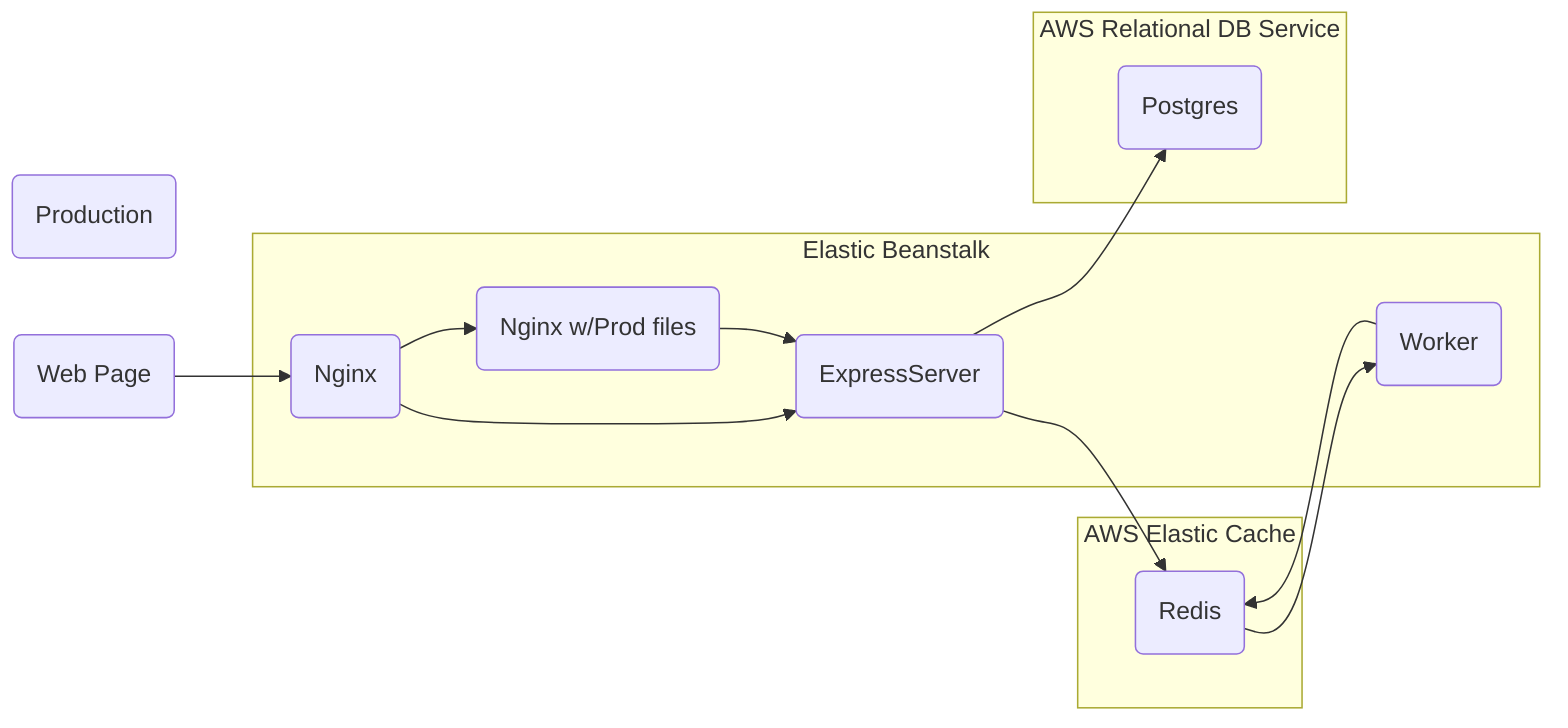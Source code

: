 graph LR;
    Production(Production);
    WebPage(Web Page)--> Nginx(Nginx);
    subgraph Elastic Beanstalk;
    Nginx(Nginx)-->ReactServer(Nginx w/Prod files);
    Nginx(Nginx)-->ExpressServer(Express Server);
    ReactServer(Nginx w/Prod files)-->ExpressServer(Express Server);
    Worker(Worker)
    end;
    subgraph AWS Elastic Cache;
    ExpressServer(ExpressServer)-->Redis(Redis);
    Redis(Redis)-->Worker(Worker);
    Worker(Worker)-->Redis(Redis);
    end;
    subgraph AWS Relational DB Service;
    ExpressServer(ExpressServer)-->Postgres(Postgres);
    end;